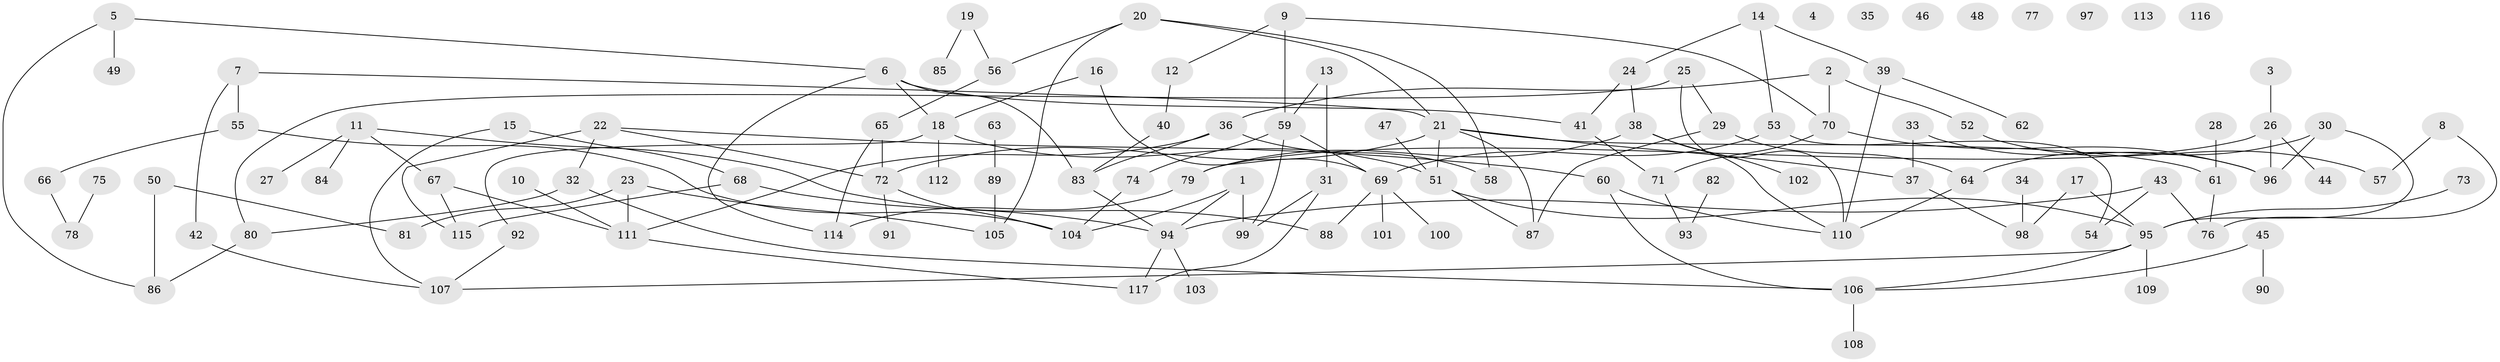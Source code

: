 // Generated by graph-tools (version 1.1) at 2025/25/03/09/25 03:25:13]
// undirected, 117 vertices, 148 edges
graph export_dot {
graph [start="1"]
  node [color=gray90,style=filled];
  1;
  2;
  3;
  4;
  5;
  6;
  7;
  8;
  9;
  10;
  11;
  12;
  13;
  14;
  15;
  16;
  17;
  18;
  19;
  20;
  21;
  22;
  23;
  24;
  25;
  26;
  27;
  28;
  29;
  30;
  31;
  32;
  33;
  34;
  35;
  36;
  37;
  38;
  39;
  40;
  41;
  42;
  43;
  44;
  45;
  46;
  47;
  48;
  49;
  50;
  51;
  52;
  53;
  54;
  55;
  56;
  57;
  58;
  59;
  60;
  61;
  62;
  63;
  64;
  65;
  66;
  67;
  68;
  69;
  70;
  71;
  72;
  73;
  74;
  75;
  76;
  77;
  78;
  79;
  80;
  81;
  82;
  83;
  84;
  85;
  86;
  87;
  88;
  89;
  90;
  91;
  92;
  93;
  94;
  95;
  96;
  97;
  98;
  99;
  100;
  101;
  102;
  103;
  104;
  105;
  106;
  107;
  108;
  109;
  110;
  111;
  112;
  113;
  114;
  115;
  116;
  117;
  1 -- 94;
  1 -- 99;
  1 -- 104;
  2 -- 36;
  2 -- 52;
  2 -- 70;
  3 -- 26;
  5 -- 6;
  5 -- 49;
  5 -- 86;
  6 -- 18;
  6 -- 41;
  6 -- 83;
  6 -- 114;
  7 -- 21;
  7 -- 42;
  7 -- 55;
  8 -- 57;
  8 -- 76;
  9 -- 12;
  9 -- 59;
  9 -- 70;
  10 -- 111;
  11 -- 27;
  11 -- 67;
  11 -- 84;
  11 -- 88;
  12 -- 40;
  13 -- 31;
  13 -- 59;
  14 -- 24;
  14 -- 39;
  14 -- 53;
  15 -- 68;
  15 -- 107;
  16 -- 18;
  16 -- 69;
  17 -- 95;
  17 -- 98;
  18 -- 51;
  18 -- 92;
  18 -- 112;
  19 -- 56;
  19 -- 85;
  20 -- 21;
  20 -- 56;
  20 -- 58;
  20 -- 105;
  21 -- 37;
  21 -- 51;
  21 -- 61;
  21 -- 72;
  21 -- 87;
  22 -- 32;
  22 -- 60;
  22 -- 72;
  22 -- 115;
  23 -- 81;
  23 -- 105;
  23 -- 111;
  24 -- 38;
  24 -- 41;
  25 -- 29;
  25 -- 80;
  25 -- 110;
  26 -- 44;
  26 -- 79;
  26 -- 96;
  28 -- 61;
  29 -- 64;
  29 -- 87;
  30 -- 64;
  30 -- 95;
  30 -- 96;
  31 -- 99;
  31 -- 117;
  32 -- 80;
  32 -- 106;
  33 -- 37;
  33 -- 96;
  34 -- 98;
  36 -- 58;
  36 -- 83;
  36 -- 111;
  37 -- 98;
  38 -- 79;
  38 -- 102;
  38 -- 110;
  39 -- 62;
  39 -- 110;
  40 -- 83;
  41 -- 71;
  42 -- 107;
  43 -- 54;
  43 -- 76;
  43 -- 94;
  45 -- 90;
  45 -- 106;
  47 -- 51;
  50 -- 81;
  50 -- 86;
  51 -- 87;
  51 -- 95;
  52 -- 57;
  53 -- 54;
  53 -- 69;
  55 -- 66;
  55 -- 104;
  56 -- 65;
  59 -- 69;
  59 -- 74;
  59 -- 99;
  60 -- 106;
  60 -- 110;
  61 -- 76;
  63 -- 89;
  64 -- 110;
  65 -- 72;
  65 -- 114;
  66 -- 78;
  67 -- 111;
  67 -- 115;
  68 -- 94;
  68 -- 115;
  69 -- 88;
  69 -- 100;
  69 -- 101;
  70 -- 71;
  70 -- 96;
  71 -- 93;
  72 -- 91;
  72 -- 104;
  73 -- 95;
  74 -- 104;
  75 -- 78;
  79 -- 114;
  80 -- 86;
  82 -- 93;
  83 -- 94;
  89 -- 105;
  92 -- 107;
  94 -- 103;
  94 -- 117;
  95 -- 106;
  95 -- 107;
  95 -- 109;
  106 -- 108;
  111 -- 117;
}

